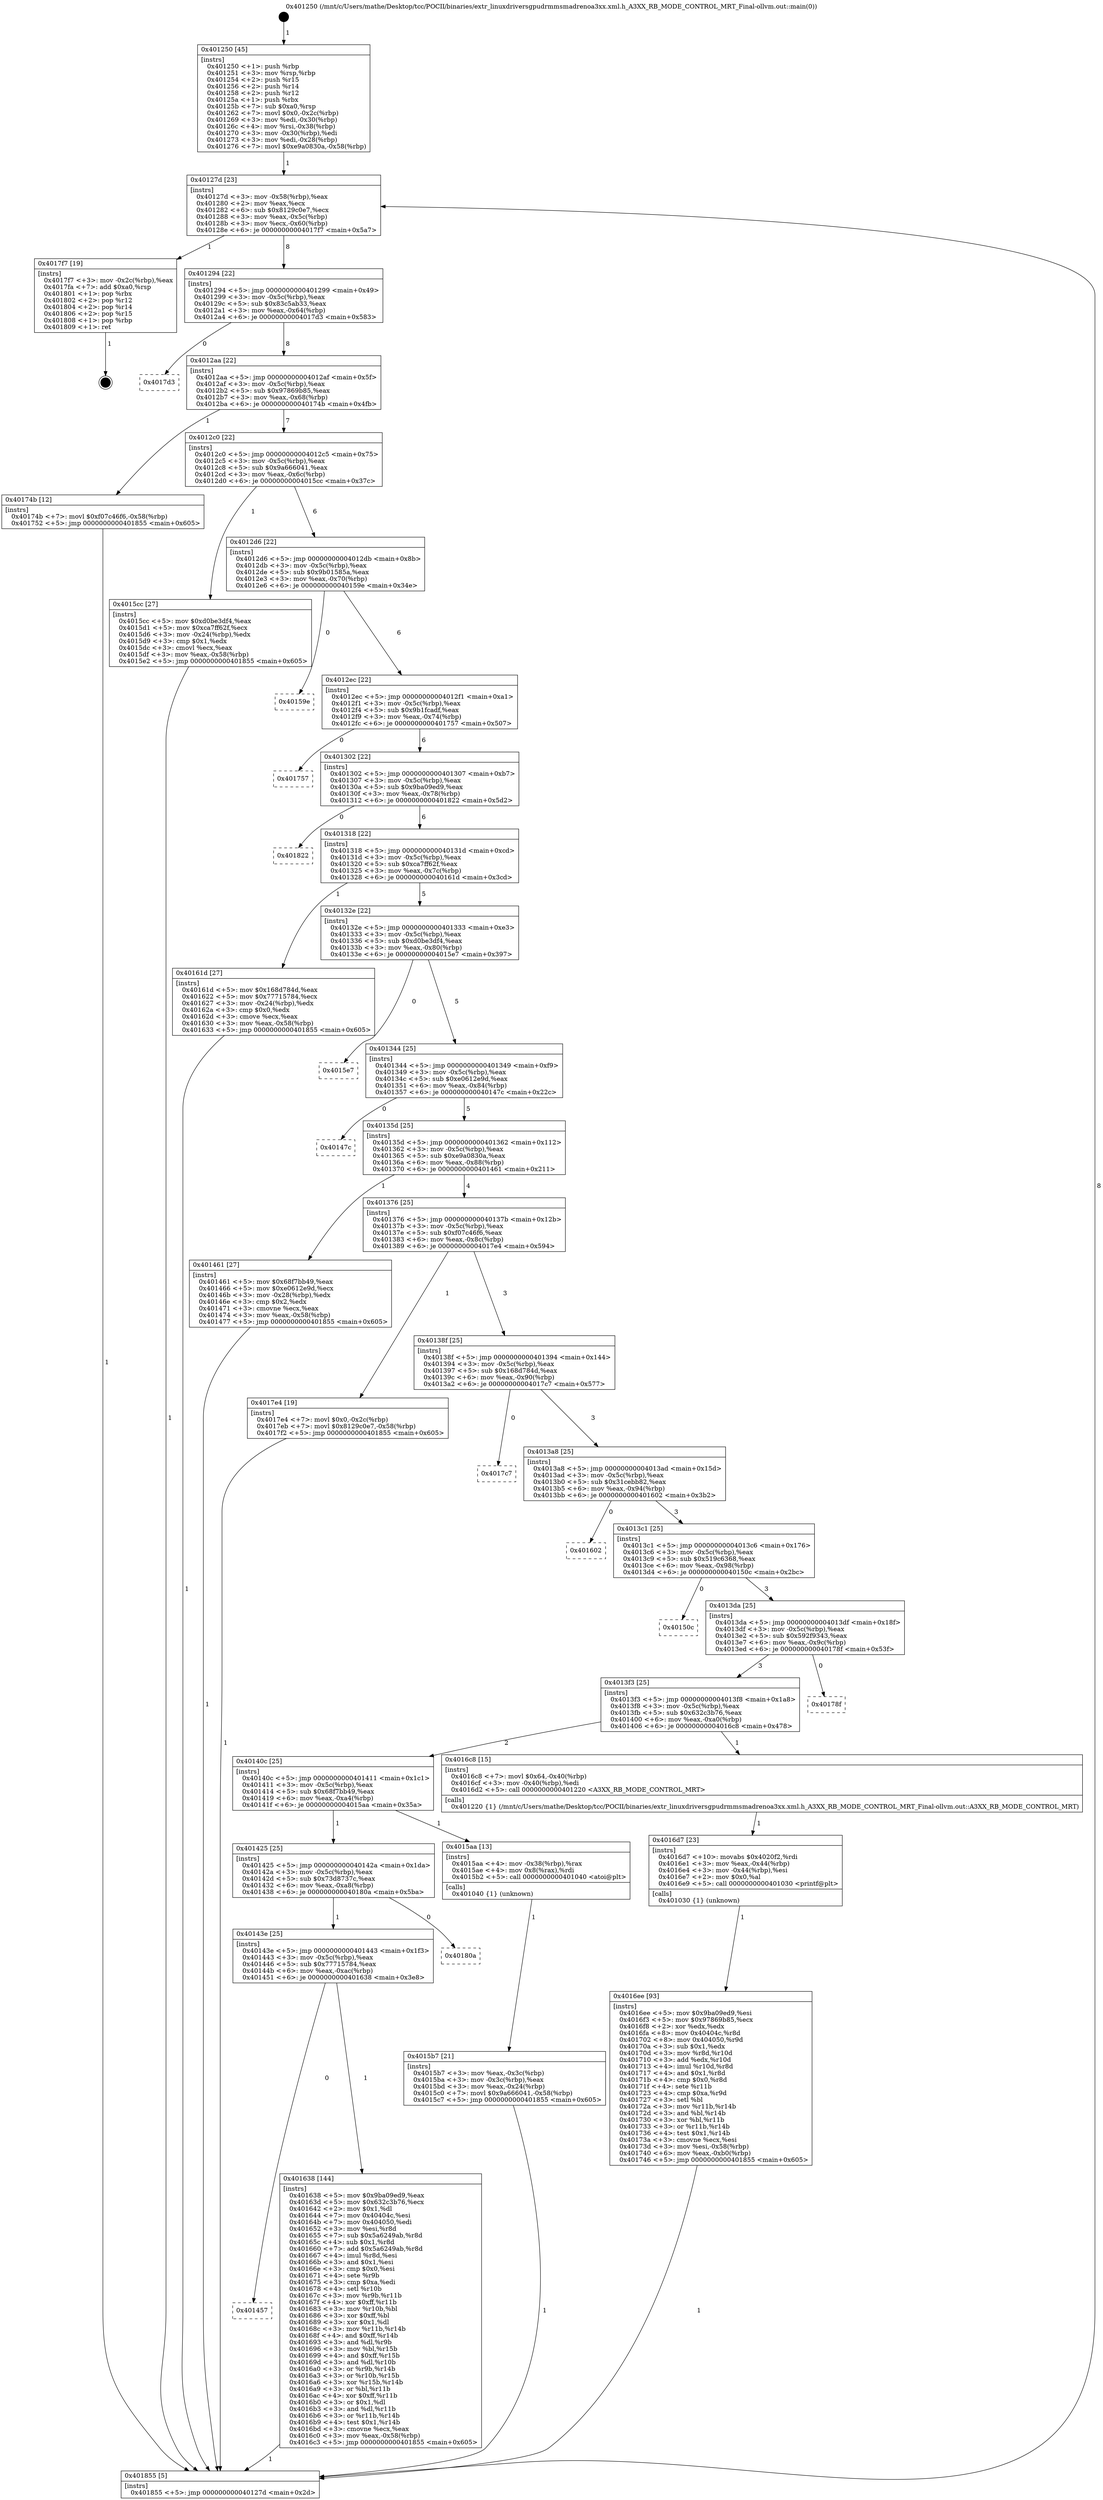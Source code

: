 digraph "0x401250" {
  label = "0x401250 (/mnt/c/Users/mathe/Desktop/tcc/POCII/binaries/extr_linuxdriversgpudrmmsmadrenoa3xx.xml.h_A3XX_RB_MODE_CONTROL_MRT_Final-ollvm.out::main(0))"
  labelloc = "t"
  node[shape=record]

  Entry [label="",width=0.3,height=0.3,shape=circle,fillcolor=black,style=filled]
  "0x40127d" [label="{
     0x40127d [23]\l
     | [instrs]\l
     &nbsp;&nbsp;0x40127d \<+3\>: mov -0x58(%rbp),%eax\l
     &nbsp;&nbsp;0x401280 \<+2\>: mov %eax,%ecx\l
     &nbsp;&nbsp;0x401282 \<+6\>: sub $0x8129c0e7,%ecx\l
     &nbsp;&nbsp;0x401288 \<+3\>: mov %eax,-0x5c(%rbp)\l
     &nbsp;&nbsp;0x40128b \<+3\>: mov %ecx,-0x60(%rbp)\l
     &nbsp;&nbsp;0x40128e \<+6\>: je 00000000004017f7 \<main+0x5a7\>\l
  }"]
  "0x4017f7" [label="{
     0x4017f7 [19]\l
     | [instrs]\l
     &nbsp;&nbsp;0x4017f7 \<+3\>: mov -0x2c(%rbp),%eax\l
     &nbsp;&nbsp;0x4017fa \<+7\>: add $0xa0,%rsp\l
     &nbsp;&nbsp;0x401801 \<+1\>: pop %rbx\l
     &nbsp;&nbsp;0x401802 \<+2\>: pop %r12\l
     &nbsp;&nbsp;0x401804 \<+2\>: pop %r14\l
     &nbsp;&nbsp;0x401806 \<+2\>: pop %r15\l
     &nbsp;&nbsp;0x401808 \<+1\>: pop %rbp\l
     &nbsp;&nbsp;0x401809 \<+1\>: ret\l
  }"]
  "0x401294" [label="{
     0x401294 [22]\l
     | [instrs]\l
     &nbsp;&nbsp;0x401294 \<+5\>: jmp 0000000000401299 \<main+0x49\>\l
     &nbsp;&nbsp;0x401299 \<+3\>: mov -0x5c(%rbp),%eax\l
     &nbsp;&nbsp;0x40129c \<+5\>: sub $0x83c5ab33,%eax\l
     &nbsp;&nbsp;0x4012a1 \<+3\>: mov %eax,-0x64(%rbp)\l
     &nbsp;&nbsp;0x4012a4 \<+6\>: je 00000000004017d3 \<main+0x583\>\l
  }"]
  Exit [label="",width=0.3,height=0.3,shape=circle,fillcolor=black,style=filled,peripheries=2]
  "0x4017d3" [label="{
     0x4017d3\l
  }", style=dashed]
  "0x4012aa" [label="{
     0x4012aa [22]\l
     | [instrs]\l
     &nbsp;&nbsp;0x4012aa \<+5\>: jmp 00000000004012af \<main+0x5f\>\l
     &nbsp;&nbsp;0x4012af \<+3\>: mov -0x5c(%rbp),%eax\l
     &nbsp;&nbsp;0x4012b2 \<+5\>: sub $0x97869b85,%eax\l
     &nbsp;&nbsp;0x4012b7 \<+3\>: mov %eax,-0x68(%rbp)\l
     &nbsp;&nbsp;0x4012ba \<+6\>: je 000000000040174b \<main+0x4fb\>\l
  }"]
  "0x4016ee" [label="{
     0x4016ee [93]\l
     | [instrs]\l
     &nbsp;&nbsp;0x4016ee \<+5\>: mov $0x9ba09ed9,%esi\l
     &nbsp;&nbsp;0x4016f3 \<+5\>: mov $0x97869b85,%ecx\l
     &nbsp;&nbsp;0x4016f8 \<+2\>: xor %edx,%edx\l
     &nbsp;&nbsp;0x4016fa \<+8\>: mov 0x40404c,%r8d\l
     &nbsp;&nbsp;0x401702 \<+8\>: mov 0x404050,%r9d\l
     &nbsp;&nbsp;0x40170a \<+3\>: sub $0x1,%edx\l
     &nbsp;&nbsp;0x40170d \<+3\>: mov %r8d,%r10d\l
     &nbsp;&nbsp;0x401710 \<+3\>: add %edx,%r10d\l
     &nbsp;&nbsp;0x401713 \<+4\>: imul %r10d,%r8d\l
     &nbsp;&nbsp;0x401717 \<+4\>: and $0x1,%r8d\l
     &nbsp;&nbsp;0x40171b \<+4\>: cmp $0x0,%r8d\l
     &nbsp;&nbsp;0x40171f \<+4\>: sete %r11b\l
     &nbsp;&nbsp;0x401723 \<+4\>: cmp $0xa,%r9d\l
     &nbsp;&nbsp;0x401727 \<+3\>: setl %bl\l
     &nbsp;&nbsp;0x40172a \<+3\>: mov %r11b,%r14b\l
     &nbsp;&nbsp;0x40172d \<+3\>: and %bl,%r14b\l
     &nbsp;&nbsp;0x401730 \<+3\>: xor %bl,%r11b\l
     &nbsp;&nbsp;0x401733 \<+3\>: or %r11b,%r14b\l
     &nbsp;&nbsp;0x401736 \<+4\>: test $0x1,%r14b\l
     &nbsp;&nbsp;0x40173a \<+3\>: cmovne %ecx,%esi\l
     &nbsp;&nbsp;0x40173d \<+3\>: mov %esi,-0x58(%rbp)\l
     &nbsp;&nbsp;0x401740 \<+6\>: mov %eax,-0xb0(%rbp)\l
     &nbsp;&nbsp;0x401746 \<+5\>: jmp 0000000000401855 \<main+0x605\>\l
  }"]
  "0x40174b" [label="{
     0x40174b [12]\l
     | [instrs]\l
     &nbsp;&nbsp;0x40174b \<+7\>: movl $0xf07c46f6,-0x58(%rbp)\l
     &nbsp;&nbsp;0x401752 \<+5\>: jmp 0000000000401855 \<main+0x605\>\l
  }"]
  "0x4012c0" [label="{
     0x4012c0 [22]\l
     | [instrs]\l
     &nbsp;&nbsp;0x4012c0 \<+5\>: jmp 00000000004012c5 \<main+0x75\>\l
     &nbsp;&nbsp;0x4012c5 \<+3\>: mov -0x5c(%rbp),%eax\l
     &nbsp;&nbsp;0x4012c8 \<+5\>: sub $0x9a666041,%eax\l
     &nbsp;&nbsp;0x4012cd \<+3\>: mov %eax,-0x6c(%rbp)\l
     &nbsp;&nbsp;0x4012d0 \<+6\>: je 00000000004015cc \<main+0x37c\>\l
  }"]
  "0x4016d7" [label="{
     0x4016d7 [23]\l
     | [instrs]\l
     &nbsp;&nbsp;0x4016d7 \<+10\>: movabs $0x4020f2,%rdi\l
     &nbsp;&nbsp;0x4016e1 \<+3\>: mov %eax,-0x44(%rbp)\l
     &nbsp;&nbsp;0x4016e4 \<+3\>: mov -0x44(%rbp),%esi\l
     &nbsp;&nbsp;0x4016e7 \<+2\>: mov $0x0,%al\l
     &nbsp;&nbsp;0x4016e9 \<+5\>: call 0000000000401030 \<printf@plt\>\l
     | [calls]\l
     &nbsp;&nbsp;0x401030 \{1\} (unknown)\l
  }"]
  "0x4015cc" [label="{
     0x4015cc [27]\l
     | [instrs]\l
     &nbsp;&nbsp;0x4015cc \<+5\>: mov $0xd0be3df4,%eax\l
     &nbsp;&nbsp;0x4015d1 \<+5\>: mov $0xca7ff62f,%ecx\l
     &nbsp;&nbsp;0x4015d6 \<+3\>: mov -0x24(%rbp),%edx\l
     &nbsp;&nbsp;0x4015d9 \<+3\>: cmp $0x1,%edx\l
     &nbsp;&nbsp;0x4015dc \<+3\>: cmovl %ecx,%eax\l
     &nbsp;&nbsp;0x4015df \<+3\>: mov %eax,-0x58(%rbp)\l
     &nbsp;&nbsp;0x4015e2 \<+5\>: jmp 0000000000401855 \<main+0x605\>\l
  }"]
  "0x4012d6" [label="{
     0x4012d6 [22]\l
     | [instrs]\l
     &nbsp;&nbsp;0x4012d6 \<+5\>: jmp 00000000004012db \<main+0x8b\>\l
     &nbsp;&nbsp;0x4012db \<+3\>: mov -0x5c(%rbp),%eax\l
     &nbsp;&nbsp;0x4012de \<+5\>: sub $0x9b01585a,%eax\l
     &nbsp;&nbsp;0x4012e3 \<+3\>: mov %eax,-0x70(%rbp)\l
     &nbsp;&nbsp;0x4012e6 \<+6\>: je 000000000040159e \<main+0x34e\>\l
  }"]
  "0x401457" [label="{
     0x401457\l
  }", style=dashed]
  "0x40159e" [label="{
     0x40159e\l
  }", style=dashed]
  "0x4012ec" [label="{
     0x4012ec [22]\l
     | [instrs]\l
     &nbsp;&nbsp;0x4012ec \<+5\>: jmp 00000000004012f1 \<main+0xa1\>\l
     &nbsp;&nbsp;0x4012f1 \<+3\>: mov -0x5c(%rbp),%eax\l
     &nbsp;&nbsp;0x4012f4 \<+5\>: sub $0x9b1fcadf,%eax\l
     &nbsp;&nbsp;0x4012f9 \<+3\>: mov %eax,-0x74(%rbp)\l
     &nbsp;&nbsp;0x4012fc \<+6\>: je 0000000000401757 \<main+0x507\>\l
  }"]
  "0x401638" [label="{
     0x401638 [144]\l
     | [instrs]\l
     &nbsp;&nbsp;0x401638 \<+5\>: mov $0x9ba09ed9,%eax\l
     &nbsp;&nbsp;0x40163d \<+5\>: mov $0x632c3b76,%ecx\l
     &nbsp;&nbsp;0x401642 \<+2\>: mov $0x1,%dl\l
     &nbsp;&nbsp;0x401644 \<+7\>: mov 0x40404c,%esi\l
     &nbsp;&nbsp;0x40164b \<+7\>: mov 0x404050,%edi\l
     &nbsp;&nbsp;0x401652 \<+3\>: mov %esi,%r8d\l
     &nbsp;&nbsp;0x401655 \<+7\>: sub $0x5a6249ab,%r8d\l
     &nbsp;&nbsp;0x40165c \<+4\>: sub $0x1,%r8d\l
     &nbsp;&nbsp;0x401660 \<+7\>: add $0x5a6249ab,%r8d\l
     &nbsp;&nbsp;0x401667 \<+4\>: imul %r8d,%esi\l
     &nbsp;&nbsp;0x40166b \<+3\>: and $0x1,%esi\l
     &nbsp;&nbsp;0x40166e \<+3\>: cmp $0x0,%esi\l
     &nbsp;&nbsp;0x401671 \<+4\>: sete %r9b\l
     &nbsp;&nbsp;0x401675 \<+3\>: cmp $0xa,%edi\l
     &nbsp;&nbsp;0x401678 \<+4\>: setl %r10b\l
     &nbsp;&nbsp;0x40167c \<+3\>: mov %r9b,%r11b\l
     &nbsp;&nbsp;0x40167f \<+4\>: xor $0xff,%r11b\l
     &nbsp;&nbsp;0x401683 \<+3\>: mov %r10b,%bl\l
     &nbsp;&nbsp;0x401686 \<+3\>: xor $0xff,%bl\l
     &nbsp;&nbsp;0x401689 \<+3\>: xor $0x1,%dl\l
     &nbsp;&nbsp;0x40168c \<+3\>: mov %r11b,%r14b\l
     &nbsp;&nbsp;0x40168f \<+4\>: and $0xff,%r14b\l
     &nbsp;&nbsp;0x401693 \<+3\>: and %dl,%r9b\l
     &nbsp;&nbsp;0x401696 \<+3\>: mov %bl,%r15b\l
     &nbsp;&nbsp;0x401699 \<+4\>: and $0xff,%r15b\l
     &nbsp;&nbsp;0x40169d \<+3\>: and %dl,%r10b\l
     &nbsp;&nbsp;0x4016a0 \<+3\>: or %r9b,%r14b\l
     &nbsp;&nbsp;0x4016a3 \<+3\>: or %r10b,%r15b\l
     &nbsp;&nbsp;0x4016a6 \<+3\>: xor %r15b,%r14b\l
     &nbsp;&nbsp;0x4016a9 \<+3\>: or %bl,%r11b\l
     &nbsp;&nbsp;0x4016ac \<+4\>: xor $0xff,%r11b\l
     &nbsp;&nbsp;0x4016b0 \<+3\>: or $0x1,%dl\l
     &nbsp;&nbsp;0x4016b3 \<+3\>: and %dl,%r11b\l
     &nbsp;&nbsp;0x4016b6 \<+3\>: or %r11b,%r14b\l
     &nbsp;&nbsp;0x4016b9 \<+4\>: test $0x1,%r14b\l
     &nbsp;&nbsp;0x4016bd \<+3\>: cmovne %ecx,%eax\l
     &nbsp;&nbsp;0x4016c0 \<+3\>: mov %eax,-0x58(%rbp)\l
     &nbsp;&nbsp;0x4016c3 \<+5\>: jmp 0000000000401855 \<main+0x605\>\l
  }"]
  "0x401757" [label="{
     0x401757\l
  }", style=dashed]
  "0x401302" [label="{
     0x401302 [22]\l
     | [instrs]\l
     &nbsp;&nbsp;0x401302 \<+5\>: jmp 0000000000401307 \<main+0xb7\>\l
     &nbsp;&nbsp;0x401307 \<+3\>: mov -0x5c(%rbp),%eax\l
     &nbsp;&nbsp;0x40130a \<+5\>: sub $0x9ba09ed9,%eax\l
     &nbsp;&nbsp;0x40130f \<+3\>: mov %eax,-0x78(%rbp)\l
     &nbsp;&nbsp;0x401312 \<+6\>: je 0000000000401822 \<main+0x5d2\>\l
  }"]
  "0x40143e" [label="{
     0x40143e [25]\l
     | [instrs]\l
     &nbsp;&nbsp;0x40143e \<+5\>: jmp 0000000000401443 \<main+0x1f3\>\l
     &nbsp;&nbsp;0x401443 \<+3\>: mov -0x5c(%rbp),%eax\l
     &nbsp;&nbsp;0x401446 \<+5\>: sub $0x77715784,%eax\l
     &nbsp;&nbsp;0x40144b \<+6\>: mov %eax,-0xac(%rbp)\l
     &nbsp;&nbsp;0x401451 \<+6\>: je 0000000000401638 \<main+0x3e8\>\l
  }"]
  "0x401822" [label="{
     0x401822\l
  }", style=dashed]
  "0x401318" [label="{
     0x401318 [22]\l
     | [instrs]\l
     &nbsp;&nbsp;0x401318 \<+5\>: jmp 000000000040131d \<main+0xcd\>\l
     &nbsp;&nbsp;0x40131d \<+3\>: mov -0x5c(%rbp),%eax\l
     &nbsp;&nbsp;0x401320 \<+5\>: sub $0xca7ff62f,%eax\l
     &nbsp;&nbsp;0x401325 \<+3\>: mov %eax,-0x7c(%rbp)\l
     &nbsp;&nbsp;0x401328 \<+6\>: je 000000000040161d \<main+0x3cd\>\l
  }"]
  "0x40180a" [label="{
     0x40180a\l
  }", style=dashed]
  "0x40161d" [label="{
     0x40161d [27]\l
     | [instrs]\l
     &nbsp;&nbsp;0x40161d \<+5\>: mov $0x168d784d,%eax\l
     &nbsp;&nbsp;0x401622 \<+5\>: mov $0x77715784,%ecx\l
     &nbsp;&nbsp;0x401627 \<+3\>: mov -0x24(%rbp),%edx\l
     &nbsp;&nbsp;0x40162a \<+3\>: cmp $0x0,%edx\l
     &nbsp;&nbsp;0x40162d \<+3\>: cmove %ecx,%eax\l
     &nbsp;&nbsp;0x401630 \<+3\>: mov %eax,-0x58(%rbp)\l
     &nbsp;&nbsp;0x401633 \<+5\>: jmp 0000000000401855 \<main+0x605\>\l
  }"]
  "0x40132e" [label="{
     0x40132e [22]\l
     | [instrs]\l
     &nbsp;&nbsp;0x40132e \<+5\>: jmp 0000000000401333 \<main+0xe3\>\l
     &nbsp;&nbsp;0x401333 \<+3\>: mov -0x5c(%rbp),%eax\l
     &nbsp;&nbsp;0x401336 \<+5\>: sub $0xd0be3df4,%eax\l
     &nbsp;&nbsp;0x40133b \<+3\>: mov %eax,-0x80(%rbp)\l
     &nbsp;&nbsp;0x40133e \<+6\>: je 00000000004015e7 \<main+0x397\>\l
  }"]
  "0x4015b7" [label="{
     0x4015b7 [21]\l
     | [instrs]\l
     &nbsp;&nbsp;0x4015b7 \<+3\>: mov %eax,-0x3c(%rbp)\l
     &nbsp;&nbsp;0x4015ba \<+3\>: mov -0x3c(%rbp),%eax\l
     &nbsp;&nbsp;0x4015bd \<+3\>: mov %eax,-0x24(%rbp)\l
     &nbsp;&nbsp;0x4015c0 \<+7\>: movl $0x9a666041,-0x58(%rbp)\l
     &nbsp;&nbsp;0x4015c7 \<+5\>: jmp 0000000000401855 \<main+0x605\>\l
  }"]
  "0x4015e7" [label="{
     0x4015e7\l
  }", style=dashed]
  "0x401344" [label="{
     0x401344 [25]\l
     | [instrs]\l
     &nbsp;&nbsp;0x401344 \<+5\>: jmp 0000000000401349 \<main+0xf9\>\l
     &nbsp;&nbsp;0x401349 \<+3\>: mov -0x5c(%rbp),%eax\l
     &nbsp;&nbsp;0x40134c \<+5\>: sub $0xe0612e9d,%eax\l
     &nbsp;&nbsp;0x401351 \<+6\>: mov %eax,-0x84(%rbp)\l
     &nbsp;&nbsp;0x401357 \<+6\>: je 000000000040147c \<main+0x22c\>\l
  }"]
  "0x401425" [label="{
     0x401425 [25]\l
     | [instrs]\l
     &nbsp;&nbsp;0x401425 \<+5\>: jmp 000000000040142a \<main+0x1da\>\l
     &nbsp;&nbsp;0x40142a \<+3\>: mov -0x5c(%rbp),%eax\l
     &nbsp;&nbsp;0x40142d \<+5\>: sub $0x73d8737c,%eax\l
     &nbsp;&nbsp;0x401432 \<+6\>: mov %eax,-0xa8(%rbp)\l
     &nbsp;&nbsp;0x401438 \<+6\>: je 000000000040180a \<main+0x5ba\>\l
  }"]
  "0x40147c" [label="{
     0x40147c\l
  }", style=dashed]
  "0x40135d" [label="{
     0x40135d [25]\l
     | [instrs]\l
     &nbsp;&nbsp;0x40135d \<+5\>: jmp 0000000000401362 \<main+0x112\>\l
     &nbsp;&nbsp;0x401362 \<+3\>: mov -0x5c(%rbp),%eax\l
     &nbsp;&nbsp;0x401365 \<+5\>: sub $0xe9a0830a,%eax\l
     &nbsp;&nbsp;0x40136a \<+6\>: mov %eax,-0x88(%rbp)\l
     &nbsp;&nbsp;0x401370 \<+6\>: je 0000000000401461 \<main+0x211\>\l
  }"]
  "0x4015aa" [label="{
     0x4015aa [13]\l
     | [instrs]\l
     &nbsp;&nbsp;0x4015aa \<+4\>: mov -0x38(%rbp),%rax\l
     &nbsp;&nbsp;0x4015ae \<+4\>: mov 0x8(%rax),%rdi\l
     &nbsp;&nbsp;0x4015b2 \<+5\>: call 0000000000401040 \<atoi@plt\>\l
     | [calls]\l
     &nbsp;&nbsp;0x401040 \{1\} (unknown)\l
  }"]
  "0x401461" [label="{
     0x401461 [27]\l
     | [instrs]\l
     &nbsp;&nbsp;0x401461 \<+5\>: mov $0x68f7bb49,%eax\l
     &nbsp;&nbsp;0x401466 \<+5\>: mov $0xe0612e9d,%ecx\l
     &nbsp;&nbsp;0x40146b \<+3\>: mov -0x28(%rbp),%edx\l
     &nbsp;&nbsp;0x40146e \<+3\>: cmp $0x2,%edx\l
     &nbsp;&nbsp;0x401471 \<+3\>: cmovne %ecx,%eax\l
     &nbsp;&nbsp;0x401474 \<+3\>: mov %eax,-0x58(%rbp)\l
     &nbsp;&nbsp;0x401477 \<+5\>: jmp 0000000000401855 \<main+0x605\>\l
  }"]
  "0x401376" [label="{
     0x401376 [25]\l
     | [instrs]\l
     &nbsp;&nbsp;0x401376 \<+5\>: jmp 000000000040137b \<main+0x12b\>\l
     &nbsp;&nbsp;0x40137b \<+3\>: mov -0x5c(%rbp),%eax\l
     &nbsp;&nbsp;0x40137e \<+5\>: sub $0xf07c46f6,%eax\l
     &nbsp;&nbsp;0x401383 \<+6\>: mov %eax,-0x8c(%rbp)\l
     &nbsp;&nbsp;0x401389 \<+6\>: je 00000000004017e4 \<main+0x594\>\l
  }"]
  "0x401855" [label="{
     0x401855 [5]\l
     | [instrs]\l
     &nbsp;&nbsp;0x401855 \<+5\>: jmp 000000000040127d \<main+0x2d\>\l
  }"]
  "0x401250" [label="{
     0x401250 [45]\l
     | [instrs]\l
     &nbsp;&nbsp;0x401250 \<+1\>: push %rbp\l
     &nbsp;&nbsp;0x401251 \<+3\>: mov %rsp,%rbp\l
     &nbsp;&nbsp;0x401254 \<+2\>: push %r15\l
     &nbsp;&nbsp;0x401256 \<+2\>: push %r14\l
     &nbsp;&nbsp;0x401258 \<+2\>: push %r12\l
     &nbsp;&nbsp;0x40125a \<+1\>: push %rbx\l
     &nbsp;&nbsp;0x40125b \<+7\>: sub $0xa0,%rsp\l
     &nbsp;&nbsp;0x401262 \<+7\>: movl $0x0,-0x2c(%rbp)\l
     &nbsp;&nbsp;0x401269 \<+3\>: mov %edi,-0x30(%rbp)\l
     &nbsp;&nbsp;0x40126c \<+4\>: mov %rsi,-0x38(%rbp)\l
     &nbsp;&nbsp;0x401270 \<+3\>: mov -0x30(%rbp),%edi\l
     &nbsp;&nbsp;0x401273 \<+3\>: mov %edi,-0x28(%rbp)\l
     &nbsp;&nbsp;0x401276 \<+7\>: movl $0xe9a0830a,-0x58(%rbp)\l
  }"]
  "0x40140c" [label="{
     0x40140c [25]\l
     | [instrs]\l
     &nbsp;&nbsp;0x40140c \<+5\>: jmp 0000000000401411 \<main+0x1c1\>\l
     &nbsp;&nbsp;0x401411 \<+3\>: mov -0x5c(%rbp),%eax\l
     &nbsp;&nbsp;0x401414 \<+5\>: sub $0x68f7bb49,%eax\l
     &nbsp;&nbsp;0x401419 \<+6\>: mov %eax,-0xa4(%rbp)\l
     &nbsp;&nbsp;0x40141f \<+6\>: je 00000000004015aa \<main+0x35a\>\l
  }"]
  "0x4017e4" [label="{
     0x4017e4 [19]\l
     | [instrs]\l
     &nbsp;&nbsp;0x4017e4 \<+7\>: movl $0x0,-0x2c(%rbp)\l
     &nbsp;&nbsp;0x4017eb \<+7\>: movl $0x8129c0e7,-0x58(%rbp)\l
     &nbsp;&nbsp;0x4017f2 \<+5\>: jmp 0000000000401855 \<main+0x605\>\l
  }"]
  "0x40138f" [label="{
     0x40138f [25]\l
     | [instrs]\l
     &nbsp;&nbsp;0x40138f \<+5\>: jmp 0000000000401394 \<main+0x144\>\l
     &nbsp;&nbsp;0x401394 \<+3\>: mov -0x5c(%rbp),%eax\l
     &nbsp;&nbsp;0x401397 \<+5\>: sub $0x168d784d,%eax\l
     &nbsp;&nbsp;0x40139c \<+6\>: mov %eax,-0x90(%rbp)\l
     &nbsp;&nbsp;0x4013a2 \<+6\>: je 00000000004017c7 \<main+0x577\>\l
  }"]
  "0x4016c8" [label="{
     0x4016c8 [15]\l
     | [instrs]\l
     &nbsp;&nbsp;0x4016c8 \<+7\>: movl $0x64,-0x40(%rbp)\l
     &nbsp;&nbsp;0x4016cf \<+3\>: mov -0x40(%rbp),%edi\l
     &nbsp;&nbsp;0x4016d2 \<+5\>: call 0000000000401220 \<A3XX_RB_MODE_CONTROL_MRT\>\l
     | [calls]\l
     &nbsp;&nbsp;0x401220 \{1\} (/mnt/c/Users/mathe/Desktop/tcc/POCII/binaries/extr_linuxdriversgpudrmmsmadrenoa3xx.xml.h_A3XX_RB_MODE_CONTROL_MRT_Final-ollvm.out::A3XX_RB_MODE_CONTROL_MRT)\l
  }"]
  "0x4017c7" [label="{
     0x4017c7\l
  }", style=dashed]
  "0x4013a8" [label="{
     0x4013a8 [25]\l
     | [instrs]\l
     &nbsp;&nbsp;0x4013a8 \<+5\>: jmp 00000000004013ad \<main+0x15d\>\l
     &nbsp;&nbsp;0x4013ad \<+3\>: mov -0x5c(%rbp),%eax\l
     &nbsp;&nbsp;0x4013b0 \<+5\>: sub $0x31cebb82,%eax\l
     &nbsp;&nbsp;0x4013b5 \<+6\>: mov %eax,-0x94(%rbp)\l
     &nbsp;&nbsp;0x4013bb \<+6\>: je 0000000000401602 \<main+0x3b2\>\l
  }"]
  "0x4013f3" [label="{
     0x4013f3 [25]\l
     | [instrs]\l
     &nbsp;&nbsp;0x4013f3 \<+5\>: jmp 00000000004013f8 \<main+0x1a8\>\l
     &nbsp;&nbsp;0x4013f8 \<+3\>: mov -0x5c(%rbp),%eax\l
     &nbsp;&nbsp;0x4013fb \<+5\>: sub $0x632c3b76,%eax\l
     &nbsp;&nbsp;0x401400 \<+6\>: mov %eax,-0xa0(%rbp)\l
     &nbsp;&nbsp;0x401406 \<+6\>: je 00000000004016c8 \<main+0x478\>\l
  }"]
  "0x401602" [label="{
     0x401602\l
  }", style=dashed]
  "0x4013c1" [label="{
     0x4013c1 [25]\l
     | [instrs]\l
     &nbsp;&nbsp;0x4013c1 \<+5\>: jmp 00000000004013c6 \<main+0x176\>\l
     &nbsp;&nbsp;0x4013c6 \<+3\>: mov -0x5c(%rbp),%eax\l
     &nbsp;&nbsp;0x4013c9 \<+5\>: sub $0x519c6368,%eax\l
     &nbsp;&nbsp;0x4013ce \<+6\>: mov %eax,-0x98(%rbp)\l
     &nbsp;&nbsp;0x4013d4 \<+6\>: je 000000000040150c \<main+0x2bc\>\l
  }"]
  "0x40178f" [label="{
     0x40178f\l
  }", style=dashed]
  "0x40150c" [label="{
     0x40150c\l
  }", style=dashed]
  "0x4013da" [label="{
     0x4013da [25]\l
     | [instrs]\l
     &nbsp;&nbsp;0x4013da \<+5\>: jmp 00000000004013df \<main+0x18f\>\l
     &nbsp;&nbsp;0x4013df \<+3\>: mov -0x5c(%rbp),%eax\l
     &nbsp;&nbsp;0x4013e2 \<+5\>: sub $0x592f9343,%eax\l
     &nbsp;&nbsp;0x4013e7 \<+6\>: mov %eax,-0x9c(%rbp)\l
     &nbsp;&nbsp;0x4013ed \<+6\>: je 000000000040178f \<main+0x53f\>\l
  }"]
  Entry -> "0x401250" [label=" 1"]
  "0x40127d" -> "0x4017f7" [label=" 1"]
  "0x40127d" -> "0x401294" [label=" 8"]
  "0x4017f7" -> Exit [label=" 1"]
  "0x401294" -> "0x4017d3" [label=" 0"]
  "0x401294" -> "0x4012aa" [label=" 8"]
  "0x4017e4" -> "0x401855" [label=" 1"]
  "0x4012aa" -> "0x40174b" [label=" 1"]
  "0x4012aa" -> "0x4012c0" [label=" 7"]
  "0x40174b" -> "0x401855" [label=" 1"]
  "0x4012c0" -> "0x4015cc" [label=" 1"]
  "0x4012c0" -> "0x4012d6" [label=" 6"]
  "0x4016ee" -> "0x401855" [label=" 1"]
  "0x4012d6" -> "0x40159e" [label=" 0"]
  "0x4012d6" -> "0x4012ec" [label=" 6"]
  "0x4016d7" -> "0x4016ee" [label=" 1"]
  "0x4012ec" -> "0x401757" [label=" 0"]
  "0x4012ec" -> "0x401302" [label=" 6"]
  "0x4016c8" -> "0x4016d7" [label=" 1"]
  "0x401302" -> "0x401822" [label=" 0"]
  "0x401302" -> "0x401318" [label=" 6"]
  "0x40143e" -> "0x401457" [label=" 0"]
  "0x401318" -> "0x40161d" [label=" 1"]
  "0x401318" -> "0x40132e" [label=" 5"]
  "0x40143e" -> "0x401638" [label=" 1"]
  "0x40132e" -> "0x4015e7" [label=" 0"]
  "0x40132e" -> "0x401344" [label=" 5"]
  "0x401425" -> "0x40143e" [label=" 1"]
  "0x401344" -> "0x40147c" [label=" 0"]
  "0x401344" -> "0x40135d" [label=" 5"]
  "0x401425" -> "0x40180a" [label=" 0"]
  "0x40135d" -> "0x401461" [label=" 1"]
  "0x40135d" -> "0x401376" [label=" 4"]
  "0x401461" -> "0x401855" [label=" 1"]
  "0x401250" -> "0x40127d" [label=" 1"]
  "0x401855" -> "0x40127d" [label=" 8"]
  "0x401638" -> "0x401855" [label=" 1"]
  "0x401376" -> "0x4017e4" [label=" 1"]
  "0x401376" -> "0x40138f" [label=" 3"]
  "0x4015cc" -> "0x401855" [label=" 1"]
  "0x40138f" -> "0x4017c7" [label=" 0"]
  "0x40138f" -> "0x4013a8" [label=" 3"]
  "0x4015b7" -> "0x401855" [label=" 1"]
  "0x4013a8" -> "0x401602" [label=" 0"]
  "0x4013a8" -> "0x4013c1" [label=" 3"]
  "0x40140c" -> "0x401425" [label=" 1"]
  "0x4013c1" -> "0x40150c" [label=" 0"]
  "0x4013c1" -> "0x4013da" [label=" 3"]
  "0x40140c" -> "0x4015aa" [label=" 1"]
  "0x4013da" -> "0x40178f" [label=" 0"]
  "0x4013da" -> "0x4013f3" [label=" 3"]
  "0x4015aa" -> "0x4015b7" [label=" 1"]
  "0x4013f3" -> "0x4016c8" [label=" 1"]
  "0x4013f3" -> "0x40140c" [label=" 2"]
  "0x40161d" -> "0x401855" [label=" 1"]
}
